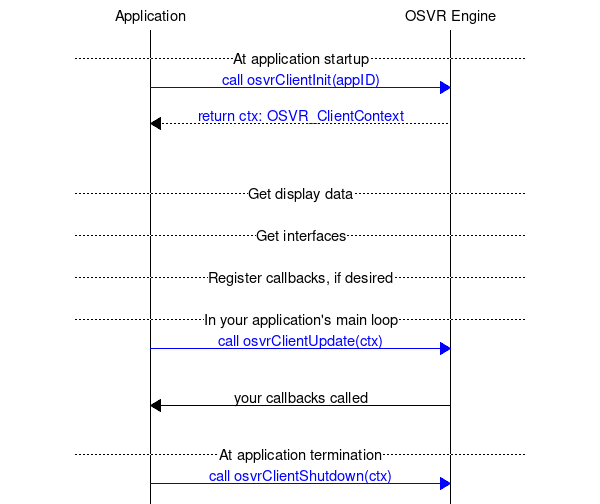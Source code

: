 msc
{
    hscale=auto;
    a[label="Application", arclinecolor="blue", arctextcolour="blue"], e[label="OSVR Engine"];
    |||;
    --- [label="At application startup"];
    a => e [label="call osvrClientInit(appID)", url="\ref osvrClientInit"];
    a << e [label="return ctx: OSVR_ClientContext", url="\ref OSVR_ClientContext"];    |||;
    |||;
    --- [label="Get display data"];
    |||;
    --- [label="Get interfaces"];
    |||;
    --- [label="Register callbacks, if desired"];
    |||;
    --- [label="In your application's main loop"];
    a => e [label="call osvrClientUpdate(ctx)", url="\ref osvrClientUpdate"];
    |||;
    a <= e [label="your callbacks called"];
    |||;

    --- [label="At application termination"];
    a => e [label="call osvrClientShutdown(ctx)", url="\ref osvrClientShutdown"];


}
